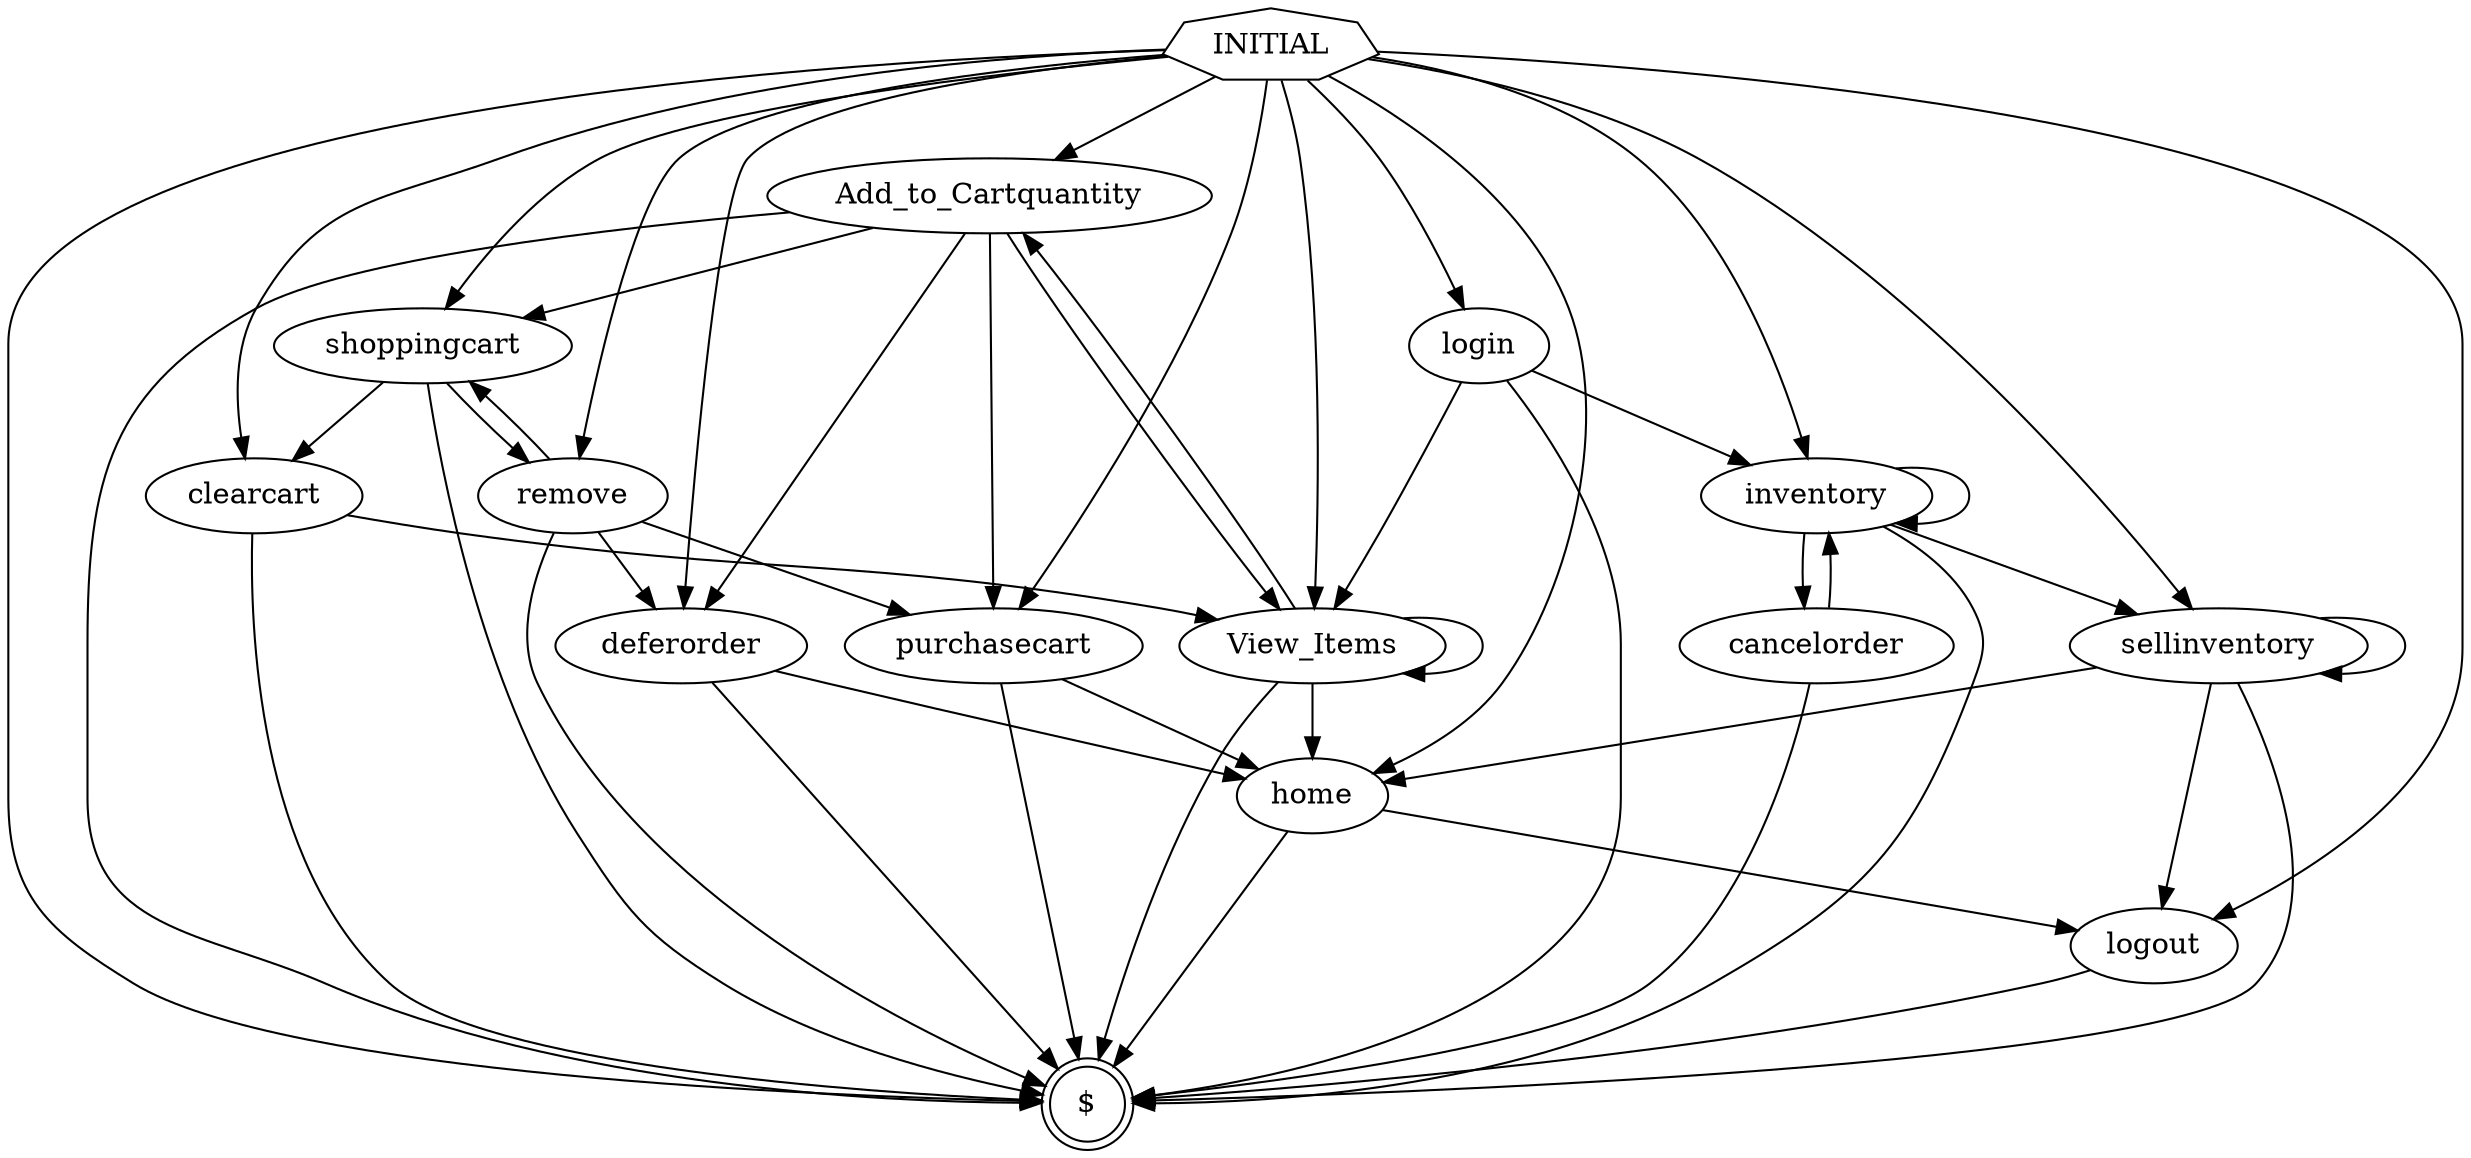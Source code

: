 digraph G {
graph [dpi = 600]"$" [label="$",shape=doublecircle];
"Add_to_Cartquantity" [label="Add_to_Cartquantity",shape=ellipse];
"INITIAL" [label="INITIAL",shape=septagon];
"View_Items" [label="View_Items",shape=ellipse];
"cancelorder" [label="cancelorder",shape=ellipse];
"clearcart" [label="clearcart",shape=ellipse];
"deferorder" [label="deferorder",shape=ellipse];
"home" [label="home",shape=ellipse];
"inventory" [label="inventory",shape=ellipse];
"login" [label="login",shape=ellipse];
"logout" [label="logout",shape=ellipse];
"purchasecart" [label="purchasecart",shape=ellipse];
"remove" [label="remove",shape=ellipse];
"sellinventory" [label="sellinventory",shape=ellipse];
"shoppingcart" [label="shoppingcart",shape=ellipse];
"home"->"$" [style=solid,label=""];
"remove"->"$" [style=solid,label=""];
"deferorder"->"$" [style=solid,label=""];
"View_Items"->"$" [style=solid,label=""];
"clearcart"->"$" [style=solid,label=""];
"cancelorder"->"$" [style=solid,label=""];
"INITIAL"->"$" [style=solid,label=""];
"shoppingcart"->"$" [style=solid,label=""];
"Add_to_Cartquantity"->"$" [style=solid,label=""];
"logout"->"$" [style=solid,label=""];
"inventory"->"$" [style=solid,label=""];
"login"->"$" [style=solid,label=""];
"sellinventory"->"$" [style=solid,label=""];
"purchasecart"->"$" [style=solid,label=""];
"home"->"logout" [style=solid,label=""];
"remove"->"shoppingcart" [style=solid,label=""];
"remove"->"deferorder" [style=solid,label=""];
"remove"->"purchasecart" [style=solid,label=""];
"deferorder"->"home" [style=solid,label=""];
"View_Items"->"View_Items" [style=solid,label=""];
"View_Items"->"home" [style=solid,label=""];
"View_Items"->"Add_to_Cartquantity" [style=solid,label=""];
"clearcart"->"View_Items" [style=solid,label=""];
"cancelorder"->"inventory" [style=solid,label=""];
"INITIAL"->"login" [style=solid,label=""];
"INITIAL"->"inventory" [style=solid,label=""];
"INITIAL"->"sellinventory" [style=solid,label=""];
"INITIAL"->"View_Items" [style=solid,label=""];
"INITIAL"->"Add_to_Cartquantity" [style=solid,label=""];
"INITIAL"->"shoppingcart" [style=solid,label=""];
"INITIAL"->"clearcart" [style=solid,label=""];
"INITIAL"->"home" [style=solid,label=""];
"INITIAL"->"logout" [style=solid,label=""];
"INITIAL"->"deferorder" [style=solid,label=""];
"INITIAL"->"purchasecart" [style=solid,label=""];
"INITIAL"->"remove" [style=solid,label=""];
"shoppingcart"->"clearcart" [style=solid,label=""];
"shoppingcart"->"remove" [style=solid,label=""];
"Add_to_Cartquantity"->"View_Items" [style=solid,label=""];
"Add_to_Cartquantity"->"shoppingcart" [style=solid,label=""];
"Add_to_Cartquantity"->"deferorder" [style=solid,label=""];
"Add_to_Cartquantity"->"purchasecart" [style=solid,label=""];
"inventory"->"inventory" [style=solid,label=""];
"inventory"->"sellinventory" [style=solid,label=""];
"inventory"->"cancelorder" [style=solid,label=""];
"login"->"inventory" [style=solid,label=""];
"login"->"View_Items" [style=solid,label=""];
"sellinventory"->"home" [style=solid,label=""];
"sellinventory"->"logout" [style=solid,label=""];
"sellinventory"->"sellinventory" [style=solid,label=""];
"purchasecart"->"home" [style=solid,label=""];
}